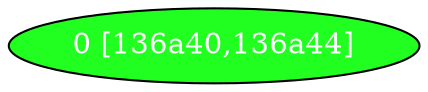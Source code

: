diGraph libnss3{
	libnss3_0  [style=filled fillcolor="#20FF20" fontcolor="#ffffff" shape=oval label="0 [136a40,136a44]"]


}